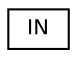 digraph "Graphical Class Hierarchy"
{
 // LATEX_PDF_SIZE
  edge [fontname="Helvetica",fontsize="10",labelfontname="Helvetica",labelfontsize="10"];
  node [fontname="Helvetica",fontsize="10",shape=record];
  rankdir="LR";
  Node0 [label="IN",height=0.2,width=0.4,color="black", fillcolor="white", style="filled",URL="$classalphatrading_1_1trading_1_1trader_1_1ibapi_1_1message_1_1IN.html",tooltip=" "];
}
